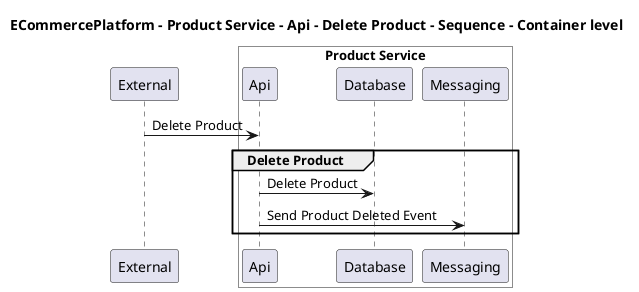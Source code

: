 @startuml

title ECommercePlatform - Product Service - Api - Delete Product - Sequence - Container level

participant "External" as C4InterFlow.SoftwareSystems.ExternalSystem

box "Product Service" #White
    participant "Api" as ECommercePlatform.SoftwareSystems.ProductService.Containers.Api
    participant "Database" as ECommercePlatform.SoftwareSystems.ProductService.Containers.Database
    participant "Messaging" as ECommercePlatform.SoftwareSystems.ProductService.Containers.Messaging
end box


C4InterFlow.SoftwareSystems.ExternalSystem -> ECommercePlatform.SoftwareSystems.ProductService.Containers.Api : Delete Product
group Delete Product
ECommercePlatform.SoftwareSystems.ProductService.Containers.Api -> ECommercePlatform.SoftwareSystems.ProductService.Containers.Database : Delete Product
ECommercePlatform.SoftwareSystems.ProductService.Containers.Api -> ECommercePlatform.SoftwareSystems.ProductService.Containers.Messaging : Send Product Deleted Event
end


@enduml
